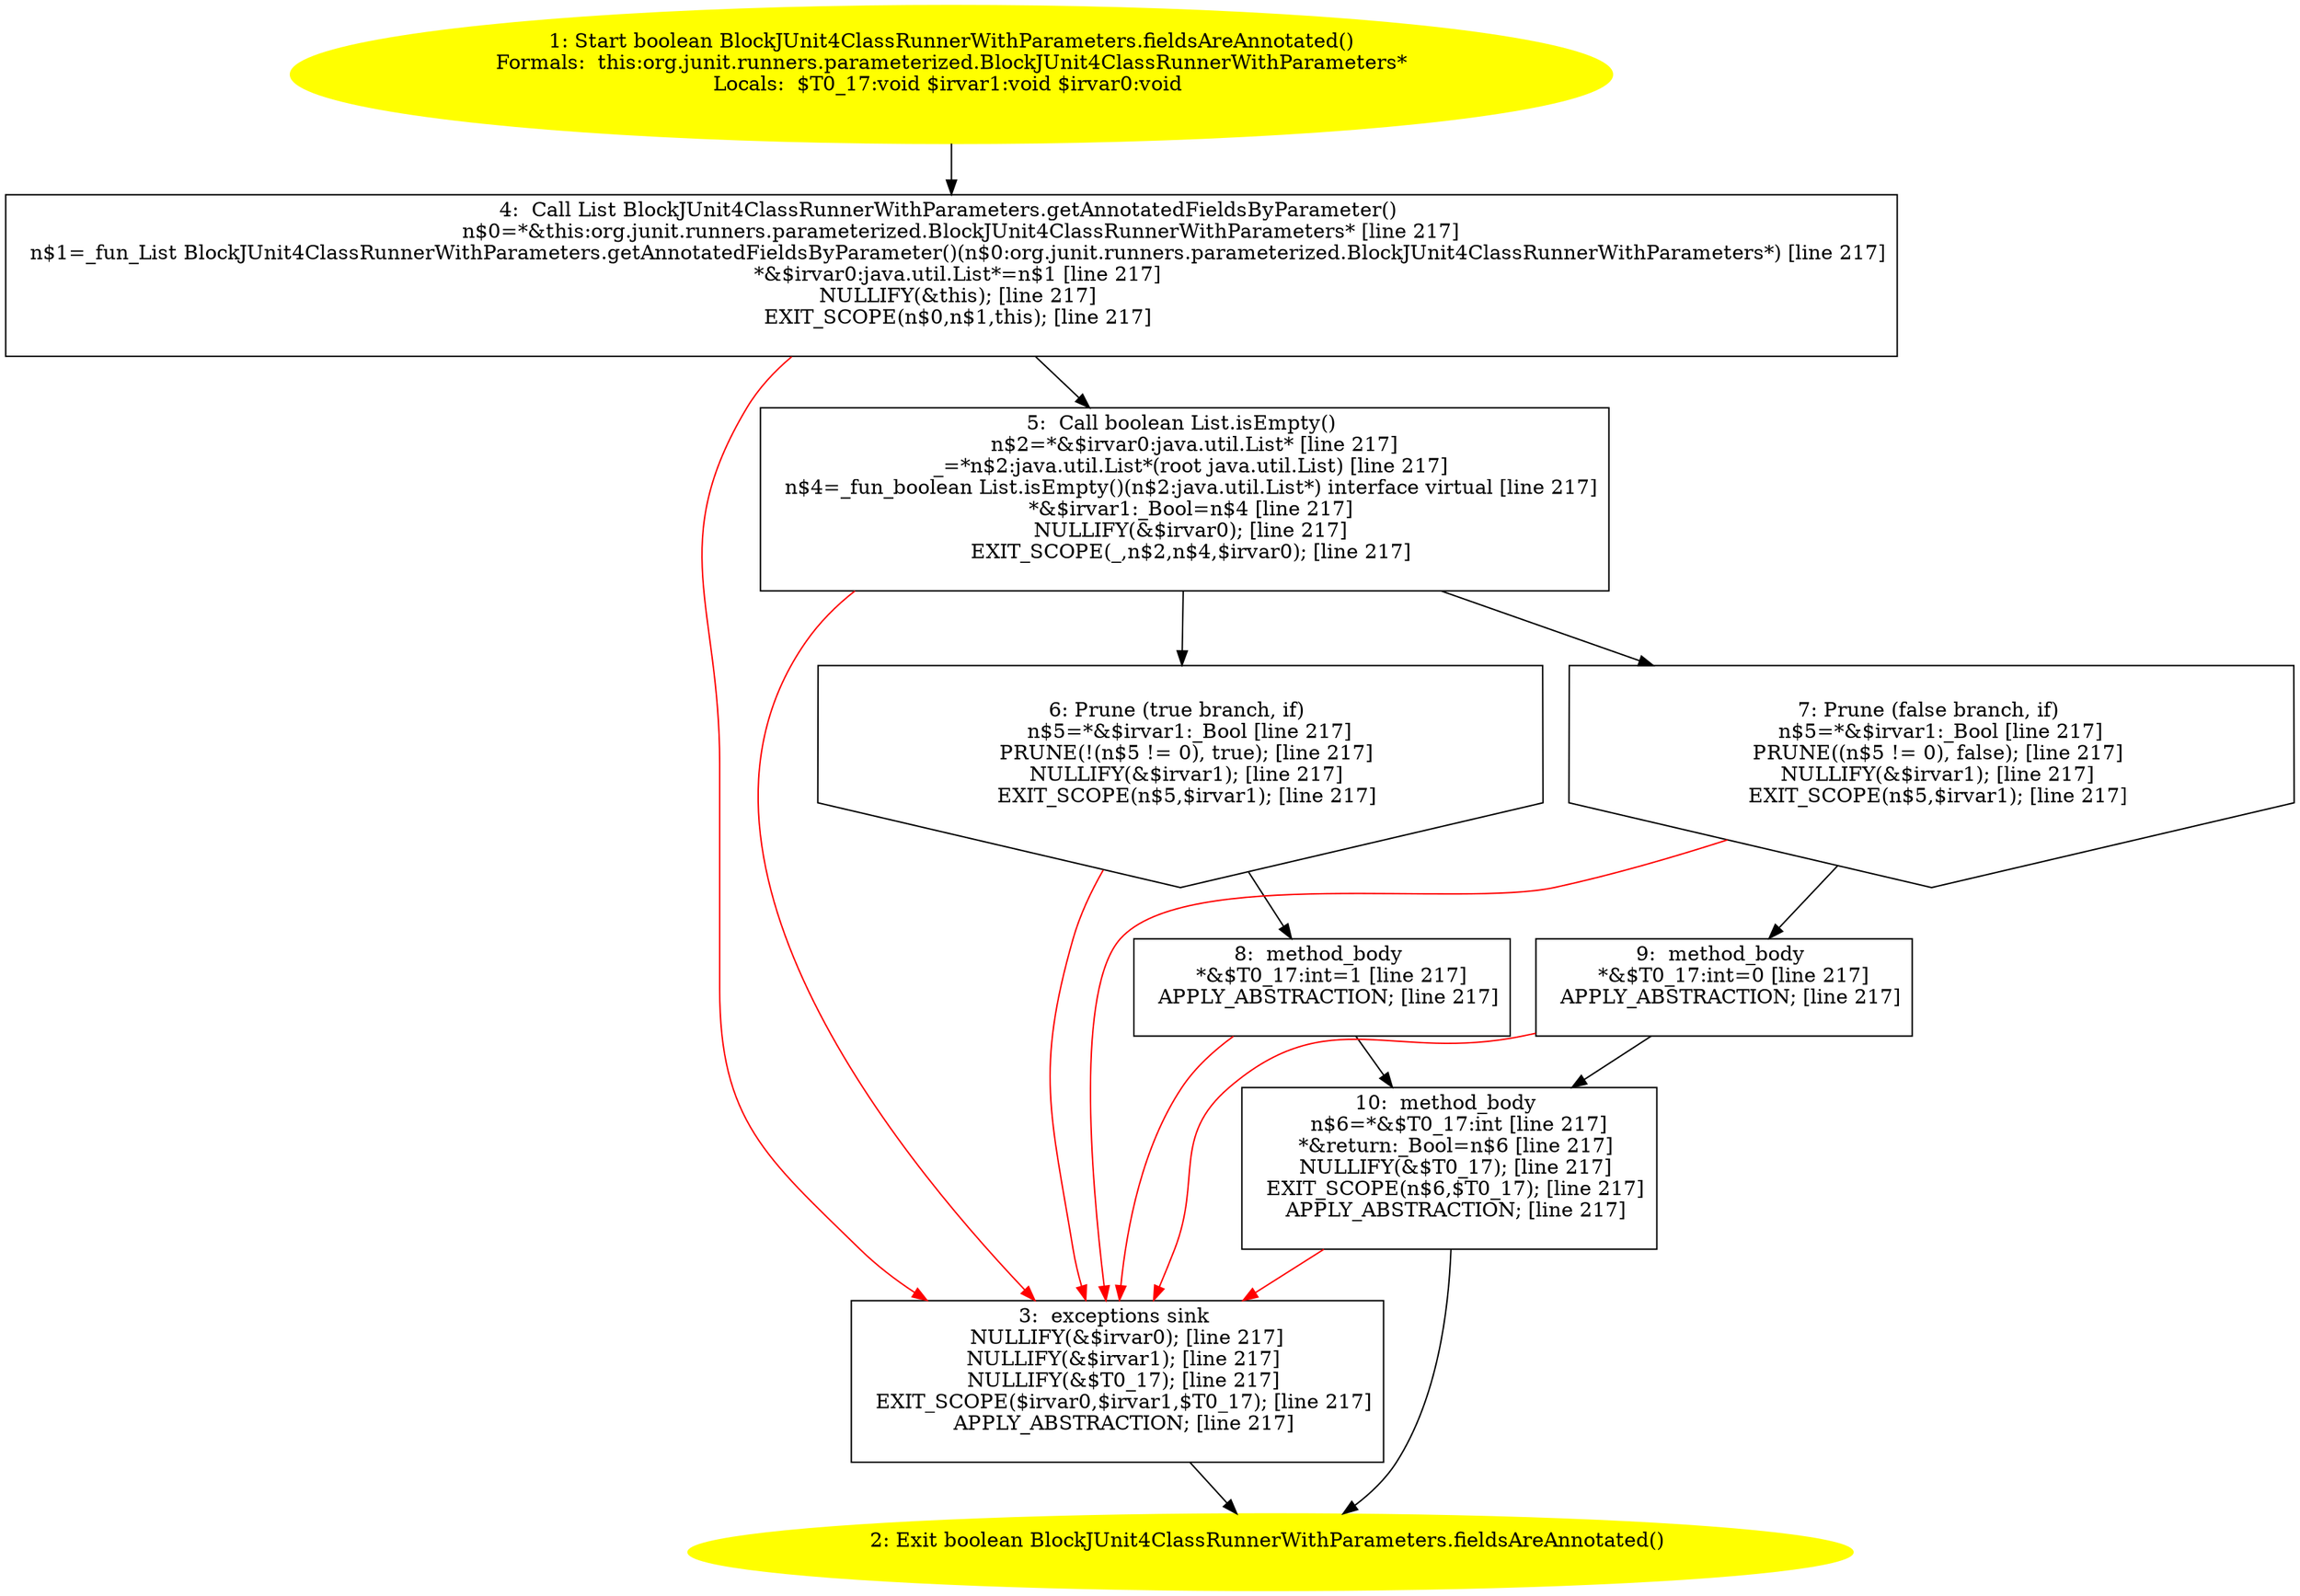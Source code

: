 /* @generated */
digraph cfg {
"org.junit.runners.parameterized.BlockJUnit4ClassRunnerWithParameters.fieldsAreAnnotated():boolean.eee31beb977d8f323b51e27258704bc8_1" [label="1: Start boolean BlockJUnit4ClassRunnerWithParameters.fieldsAreAnnotated()\nFormals:  this:org.junit.runners.parameterized.BlockJUnit4ClassRunnerWithParameters*\nLocals:  $T0_17:void $irvar1:void $irvar0:void \n  " color=yellow style=filled]
	

	 "org.junit.runners.parameterized.BlockJUnit4ClassRunnerWithParameters.fieldsAreAnnotated():boolean.eee31beb977d8f323b51e27258704bc8_1" -> "org.junit.runners.parameterized.BlockJUnit4ClassRunnerWithParameters.fieldsAreAnnotated():boolean.eee31beb977d8f323b51e27258704bc8_4" ;
"org.junit.runners.parameterized.BlockJUnit4ClassRunnerWithParameters.fieldsAreAnnotated():boolean.eee31beb977d8f323b51e27258704bc8_2" [label="2: Exit boolean BlockJUnit4ClassRunnerWithParameters.fieldsAreAnnotated() \n  " color=yellow style=filled]
	

"org.junit.runners.parameterized.BlockJUnit4ClassRunnerWithParameters.fieldsAreAnnotated():boolean.eee31beb977d8f323b51e27258704bc8_3" [label="3:  exceptions sink \n   NULLIFY(&$irvar0); [line 217]\n  NULLIFY(&$irvar1); [line 217]\n  NULLIFY(&$T0_17); [line 217]\n  EXIT_SCOPE($irvar0,$irvar1,$T0_17); [line 217]\n  APPLY_ABSTRACTION; [line 217]\n " shape="box"]
	

	 "org.junit.runners.parameterized.BlockJUnit4ClassRunnerWithParameters.fieldsAreAnnotated():boolean.eee31beb977d8f323b51e27258704bc8_3" -> "org.junit.runners.parameterized.BlockJUnit4ClassRunnerWithParameters.fieldsAreAnnotated():boolean.eee31beb977d8f323b51e27258704bc8_2" ;
"org.junit.runners.parameterized.BlockJUnit4ClassRunnerWithParameters.fieldsAreAnnotated():boolean.eee31beb977d8f323b51e27258704bc8_4" [label="4:  Call List BlockJUnit4ClassRunnerWithParameters.getAnnotatedFieldsByParameter() \n   n$0=*&this:org.junit.runners.parameterized.BlockJUnit4ClassRunnerWithParameters* [line 217]\n  n$1=_fun_List BlockJUnit4ClassRunnerWithParameters.getAnnotatedFieldsByParameter()(n$0:org.junit.runners.parameterized.BlockJUnit4ClassRunnerWithParameters*) [line 217]\n  *&$irvar0:java.util.List*=n$1 [line 217]\n  NULLIFY(&this); [line 217]\n  EXIT_SCOPE(n$0,n$1,this); [line 217]\n " shape="box"]
	

	 "org.junit.runners.parameterized.BlockJUnit4ClassRunnerWithParameters.fieldsAreAnnotated():boolean.eee31beb977d8f323b51e27258704bc8_4" -> "org.junit.runners.parameterized.BlockJUnit4ClassRunnerWithParameters.fieldsAreAnnotated():boolean.eee31beb977d8f323b51e27258704bc8_5" ;
	 "org.junit.runners.parameterized.BlockJUnit4ClassRunnerWithParameters.fieldsAreAnnotated():boolean.eee31beb977d8f323b51e27258704bc8_4" -> "org.junit.runners.parameterized.BlockJUnit4ClassRunnerWithParameters.fieldsAreAnnotated():boolean.eee31beb977d8f323b51e27258704bc8_3" [color="red" ];
"org.junit.runners.parameterized.BlockJUnit4ClassRunnerWithParameters.fieldsAreAnnotated():boolean.eee31beb977d8f323b51e27258704bc8_5" [label="5:  Call boolean List.isEmpty() \n   n$2=*&$irvar0:java.util.List* [line 217]\n  _=*n$2:java.util.List*(root java.util.List) [line 217]\n  n$4=_fun_boolean List.isEmpty()(n$2:java.util.List*) interface virtual [line 217]\n  *&$irvar1:_Bool=n$4 [line 217]\n  NULLIFY(&$irvar0); [line 217]\n  EXIT_SCOPE(_,n$2,n$4,$irvar0); [line 217]\n " shape="box"]
	

	 "org.junit.runners.parameterized.BlockJUnit4ClassRunnerWithParameters.fieldsAreAnnotated():boolean.eee31beb977d8f323b51e27258704bc8_5" -> "org.junit.runners.parameterized.BlockJUnit4ClassRunnerWithParameters.fieldsAreAnnotated():boolean.eee31beb977d8f323b51e27258704bc8_6" ;
	 "org.junit.runners.parameterized.BlockJUnit4ClassRunnerWithParameters.fieldsAreAnnotated():boolean.eee31beb977d8f323b51e27258704bc8_5" -> "org.junit.runners.parameterized.BlockJUnit4ClassRunnerWithParameters.fieldsAreAnnotated():boolean.eee31beb977d8f323b51e27258704bc8_7" ;
	 "org.junit.runners.parameterized.BlockJUnit4ClassRunnerWithParameters.fieldsAreAnnotated():boolean.eee31beb977d8f323b51e27258704bc8_5" -> "org.junit.runners.parameterized.BlockJUnit4ClassRunnerWithParameters.fieldsAreAnnotated():boolean.eee31beb977d8f323b51e27258704bc8_3" [color="red" ];
"org.junit.runners.parameterized.BlockJUnit4ClassRunnerWithParameters.fieldsAreAnnotated():boolean.eee31beb977d8f323b51e27258704bc8_6" [label="6: Prune (true branch, if) \n   n$5=*&$irvar1:_Bool [line 217]\n  PRUNE(!(n$5 != 0), true); [line 217]\n  NULLIFY(&$irvar1); [line 217]\n  EXIT_SCOPE(n$5,$irvar1); [line 217]\n " shape="invhouse"]
	

	 "org.junit.runners.parameterized.BlockJUnit4ClassRunnerWithParameters.fieldsAreAnnotated():boolean.eee31beb977d8f323b51e27258704bc8_6" -> "org.junit.runners.parameterized.BlockJUnit4ClassRunnerWithParameters.fieldsAreAnnotated():boolean.eee31beb977d8f323b51e27258704bc8_8" ;
	 "org.junit.runners.parameterized.BlockJUnit4ClassRunnerWithParameters.fieldsAreAnnotated():boolean.eee31beb977d8f323b51e27258704bc8_6" -> "org.junit.runners.parameterized.BlockJUnit4ClassRunnerWithParameters.fieldsAreAnnotated():boolean.eee31beb977d8f323b51e27258704bc8_3" [color="red" ];
"org.junit.runners.parameterized.BlockJUnit4ClassRunnerWithParameters.fieldsAreAnnotated():boolean.eee31beb977d8f323b51e27258704bc8_7" [label="7: Prune (false branch, if) \n   n$5=*&$irvar1:_Bool [line 217]\n  PRUNE((n$5 != 0), false); [line 217]\n  NULLIFY(&$irvar1); [line 217]\n  EXIT_SCOPE(n$5,$irvar1); [line 217]\n " shape="invhouse"]
	

	 "org.junit.runners.parameterized.BlockJUnit4ClassRunnerWithParameters.fieldsAreAnnotated():boolean.eee31beb977d8f323b51e27258704bc8_7" -> "org.junit.runners.parameterized.BlockJUnit4ClassRunnerWithParameters.fieldsAreAnnotated():boolean.eee31beb977d8f323b51e27258704bc8_9" ;
	 "org.junit.runners.parameterized.BlockJUnit4ClassRunnerWithParameters.fieldsAreAnnotated():boolean.eee31beb977d8f323b51e27258704bc8_7" -> "org.junit.runners.parameterized.BlockJUnit4ClassRunnerWithParameters.fieldsAreAnnotated():boolean.eee31beb977d8f323b51e27258704bc8_3" [color="red" ];
"org.junit.runners.parameterized.BlockJUnit4ClassRunnerWithParameters.fieldsAreAnnotated():boolean.eee31beb977d8f323b51e27258704bc8_8" [label="8:  method_body \n   *&$T0_17:int=1 [line 217]\n  APPLY_ABSTRACTION; [line 217]\n " shape="box"]
	

	 "org.junit.runners.parameterized.BlockJUnit4ClassRunnerWithParameters.fieldsAreAnnotated():boolean.eee31beb977d8f323b51e27258704bc8_8" -> "org.junit.runners.parameterized.BlockJUnit4ClassRunnerWithParameters.fieldsAreAnnotated():boolean.eee31beb977d8f323b51e27258704bc8_10" ;
	 "org.junit.runners.parameterized.BlockJUnit4ClassRunnerWithParameters.fieldsAreAnnotated():boolean.eee31beb977d8f323b51e27258704bc8_8" -> "org.junit.runners.parameterized.BlockJUnit4ClassRunnerWithParameters.fieldsAreAnnotated():boolean.eee31beb977d8f323b51e27258704bc8_3" [color="red" ];
"org.junit.runners.parameterized.BlockJUnit4ClassRunnerWithParameters.fieldsAreAnnotated():boolean.eee31beb977d8f323b51e27258704bc8_9" [label="9:  method_body \n   *&$T0_17:int=0 [line 217]\n  APPLY_ABSTRACTION; [line 217]\n " shape="box"]
	

	 "org.junit.runners.parameterized.BlockJUnit4ClassRunnerWithParameters.fieldsAreAnnotated():boolean.eee31beb977d8f323b51e27258704bc8_9" -> "org.junit.runners.parameterized.BlockJUnit4ClassRunnerWithParameters.fieldsAreAnnotated():boolean.eee31beb977d8f323b51e27258704bc8_10" ;
	 "org.junit.runners.parameterized.BlockJUnit4ClassRunnerWithParameters.fieldsAreAnnotated():boolean.eee31beb977d8f323b51e27258704bc8_9" -> "org.junit.runners.parameterized.BlockJUnit4ClassRunnerWithParameters.fieldsAreAnnotated():boolean.eee31beb977d8f323b51e27258704bc8_3" [color="red" ];
"org.junit.runners.parameterized.BlockJUnit4ClassRunnerWithParameters.fieldsAreAnnotated():boolean.eee31beb977d8f323b51e27258704bc8_10" [label="10:  method_body \n   n$6=*&$T0_17:int [line 217]\n  *&return:_Bool=n$6 [line 217]\n  NULLIFY(&$T0_17); [line 217]\n  EXIT_SCOPE(n$6,$T0_17); [line 217]\n  APPLY_ABSTRACTION; [line 217]\n " shape="box"]
	

	 "org.junit.runners.parameterized.BlockJUnit4ClassRunnerWithParameters.fieldsAreAnnotated():boolean.eee31beb977d8f323b51e27258704bc8_10" -> "org.junit.runners.parameterized.BlockJUnit4ClassRunnerWithParameters.fieldsAreAnnotated():boolean.eee31beb977d8f323b51e27258704bc8_2" ;
	 "org.junit.runners.parameterized.BlockJUnit4ClassRunnerWithParameters.fieldsAreAnnotated():boolean.eee31beb977d8f323b51e27258704bc8_10" -> "org.junit.runners.parameterized.BlockJUnit4ClassRunnerWithParameters.fieldsAreAnnotated():boolean.eee31beb977d8f323b51e27258704bc8_3" [color="red" ];
}
